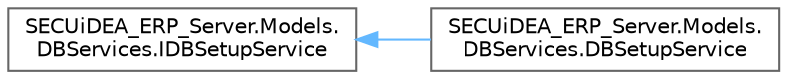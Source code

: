 digraph "그래픽컬한 클래스 계통도"
{
 // LATEX_PDF_SIZE
  bgcolor="transparent";
  edge [fontname=Helvetica,fontsize=10,labelfontname=Helvetica,labelfontsize=10];
  node [fontname=Helvetica,fontsize=10,shape=box,height=0.2,width=0.4];
  rankdir="LR";
  Node0 [id="Node000000",label="SECUiDEA_ERP_Server.Models.\lDBServices.IDBSetupService",height=0.2,width=0.4,color="grey40", fillcolor="white", style="filled",URL="$interface_s_e_c_ui_d_e_a___e_r_p___server_1_1_models_1_1_d_b_services_1_1_i_d_b_setup_service.html",tooltip=" "];
  Node0 -> Node1 [id="edge26_Node000000_Node000001",dir="back",color="steelblue1",style="solid",tooltip=" "];
  Node1 [id="Node000001",label="SECUiDEA_ERP_Server.Models.\lDBServices.DBSetupService",height=0.2,width=0.4,color="grey40", fillcolor="white", style="filled",URL="$class_s_e_c_ui_d_e_a___e_r_p___server_1_1_models_1_1_d_b_services_1_1_d_b_setup_service.html",tooltip=" "];
}
